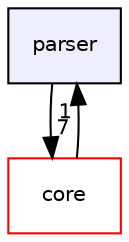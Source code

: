 digraph "parser" {
  compound=true
  node [ fontsize="10", fontname="Helvetica"];
  edge [ labelfontsize="10", labelfontname="Helvetica"];
  dir_572890c148f68441e050f6560d78312b [shape=box, label="parser", style="filled", fillcolor="#eeeeff", pencolor="black", URL="dir_572890c148f68441e050f6560d78312b.html"];
  dir_4270bfced15e0e73154b13468c7c9ad9 [shape=box label="core" fillcolor="white" style="filled" color="red" URL="dir_4270bfced15e0e73154b13468c7c9ad9.html"];
  dir_572890c148f68441e050f6560d78312b->dir_4270bfced15e0e73154b13468c7c9ad9 [headlabel="7", labeldistance=1.5 headhref="dir_000003_000000.html"];
  dir_4270bfced15e0e73154b13468c7c9ad9->dir_572890c148f68441e050f6560d78312b [headlabel="1", labeldistance=1.5 headhref="dir_000000_000003.html"];
}
